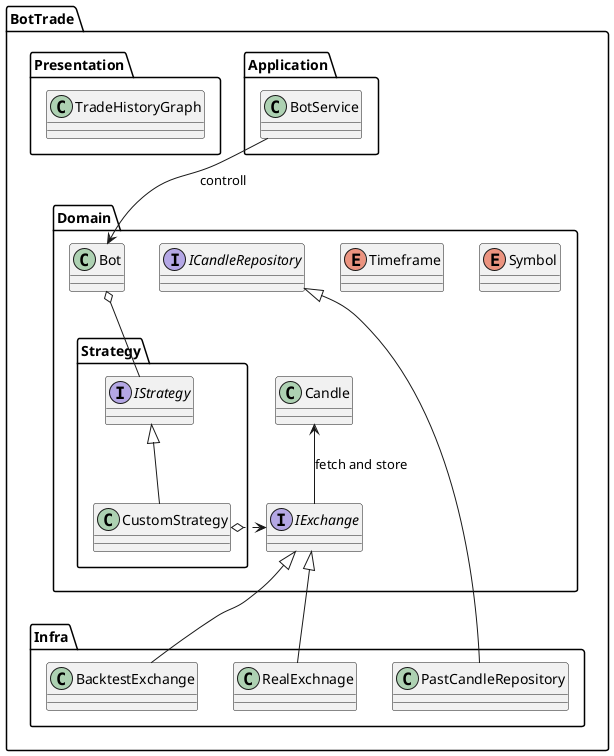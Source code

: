 @startuml

package BotTrade
{
    package Domain
    {
        enum Symbol
        enum Timeframe
        class Candle
        class Bot
        interface ICandleRepository
        interface IExchange

        package Strategy
        {
            class CustomStrategy
            interface IStrategy
        }
    }
    package Application
    {
        class BotService
    }
    package Presentation
    {
        class TradeHistoryGraph
    }
    package Infra
    {
        class PastCandleRepository
        class BacktestExchange
        class RealExchnage
    }
}

IExchange <|-- BacktestExchange
IExchange <|-- RealExchnage
IStrategy <|-- CustomStrategy
ICandleRepository <|-- PastCandleRepository

CustomStrategy o.left.> IExchange
Bot o-- IStrategy

Bot <-up- BotService: controll
Candle <-down- IExchange: fetch and store

@enduml